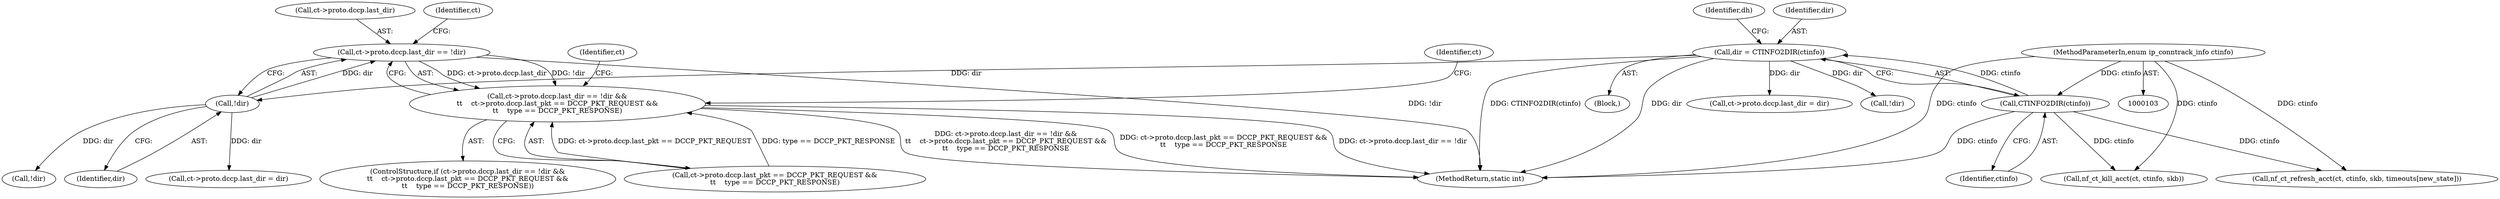 digraph "0_linux_b22f5126a24b3b2f15448c3f2a254fc10cbc2b92_1@pointer" {
"1000282" [label="(Call,ct->proto.dccp.last_dir == !dir)"];
"1000290" [label="(Call,!dir)"];
"1000118" [label="(Call,dir = CTINFO2DIR(ctinfo))"];
"1000120" [label="(Call,CTINFO2DIR(ctinfo))"];
"1000107" [label="(MethodParameterIn,enum ip_conntrack_info ctinfo)"];
"1000281" [label="(Call,ct->proto.dccp.last_dir == !dir &&\n\t\t    ct->proto.dccp.last_pkt == DCCP_PKT_REQUEST &&\n\t\t    type == DCCP_PKT_RESPONSE)"];
"1000347" [label="(Identifier,ct)"];
"1000120" [label="(Call,CTINFO2DIR(ctinfo))"];
"1000403" [label="(Call,ct->proto.dccp.last_dir = dir)"];
"1000283" [label="(Call,ct->proto.dccp.last_dir)"];
"1000121" [label="(Identifier,ctinfo)"];
"1000291" [label="(Identifier,dir)"];
"1000129" [label="(Identifier,dh)"];
"1000451" [label="(MethodReturn,static int)"];
"1000442" [label="(Call,nf_ct_refresh_acct(ct, ctinfo, skb, timeouts[new_state]))"];
"1000232" [label="(Call,!dir)"];
"1000118" [label="(Call,dir = CTINFO2DIR(ctinfo))"];
"1000119" [label="(Identifier,dir)"];
"1000311" [label="(Identifier,ct)"];
"1000282" [label="(Call,ct->proto.dccp.last_dir == !dir)"];
"1000292" [label="(Call,ct->proto.dccp.last_pkt == DCCP_PKT_REQUEST &&\n\t\t    type == DCCP_PKT_RESPONSE)"];
"1000159" [label="(Call,nf_ct_kill_acct(ct, ctinfo, skb))"];
"1000107" [label="(MethodParameterIn,enum ip_conntrack_info ctinfo)"];
"1000343" [label="(Call,ct->proto.dccp.last_dir = dir)"];
"1000297" [label="(Identifier,ct)"];
"1000111" [label="(Block,)"];
"1000315" [label="(Call,!dir)"];
"1000280" [label="(ControlStructure,if (ct->proto.dccp.last_dir == !dir &&\n\t\t    ct->proto.dccp.last_pkt == DCCP_PKT_REQUEST &&\n\t\t    type == DCCP_PKT_RESPONSE))"];
"1000281" [label="(Call,ct->proto.dccp.last_dir == !dir &&\n\t\t    ct->proto.dccp.last_pkt == DCCP_PKT_REQUEST &&\n\t\t    type == DCCP_PKT_RESPONSE)"];
"1000290" [label="(Call,!dir)"];
"1000282" -> "1000281"  [label="AST: "];
"1000282" -> "1000290"  [label="CFG: "];
"1000283" -> "1000282"  [label="AST: "];
"1000290" -> "1000282"  [label="AST: "];
"1000297" -> "1000282"  [label="CFG: "];
"1000281" -> "1000282"  [label="CFG: "];
"1000282" -> "1000451"  [label="DDG: !dir"];
"1000282" -> "1000281"  [label="DDG: ct->proto.dccp.last_dir"];
"1000282" -> "1000281"  [label="DDG: !dir"];
"1000290" -> "1000282"  [label="DDG: dir"];
"1000290" -> "1000291"  [label="CFG: "];
"1000291" -> "1000290"  [label="AST: "];
"1000118" -> "1000290"  [label="DDG: dir"];
"1000290" -> "1000315"  [label="DDG: dir"];
"1000290" -> "1000343"  [label="DDG: dir"];
"1000118" -> "1000111"  [label="AST: "];
"1000118" -> "1000120"  [label="CFG: "];
"1000119" -> "1000118"  [label="AST: "];
"1000120" -> "1000118"  [label="AST: "];
"1000129" -> "1000118"  [label="CFG: "];
"1000118" -> "1000451"  [label="DDG: CTINFO2DIR(ctinfo)"];
"1000118" -> "1000451"  [label="DDG: dir"];
"1000120" -> "1000118"  [label="DDG: ctinfo"];
"1000118" -> "1000232"  [label="DDG: dir"];
"1000118" -> "1000403"  [label="DDG: dir"];
"1000120" -> "1000121"  [label="CFG: "];
"1000121" -> "1000120"  [label="AST: "];
"1000120" -> "1000451"  [label="DDG: ctinfo"];
"1000107" -> "1000120"  [label="DDG: ctinfo"];
"1000120" -> "1000159"  [label="DDG: ctinfo"];
"1000120" -> "1000442"  [label="DDG: ctinfo"];
"1000107" -> "1000103"  [label="AST: "];
"1000107" -> "1000451"  [label="DDG: ctinfo"];
"1000107" -> "1000159"  [label="DDG: ctinfo"];
"1000107" -> "1000442"  [label="DDG: ctinfo"];
"1000281" -> "1000280"  [label="AST: "];
"1000281" -> "1000292"  [label="CFG: "];
"1000292" -> "1000281"  [label="AST: "];
"1000311" -> "1000281"  [label="CFG: "];
"1000347" -> "1000281"  [label="CFG: "];
"1000281" -> "1000451"  [label="DDG: ct->proto.dccp.last_pkt == DCCP_PKT_REQUEST &&\n\t\t    type == DCCP_PKT_RESPONSE"];
"1000281" -> "1000451"  [label="DDG: ct->proto.dccp.last_dir == !dir"];
"1000281" -> "1000451"  [label="DDG: ct->proto.dccp.last_dir == !dir &&\n\t\t    ct->proto.dccp.last_pkt == DCCP_PKT_REQUEST &&\n\t\t    type == DCCP_PKT_RESPONSE"];
"1000292" -> "1000281"  [label="DDG: ct->proto.dccp.last_pkt == DCCP_PKT_REQUEST"];
"1000292" -> "1000281"  [label="DDG: type == DCCP_PKT_RESPONSE"];
}
